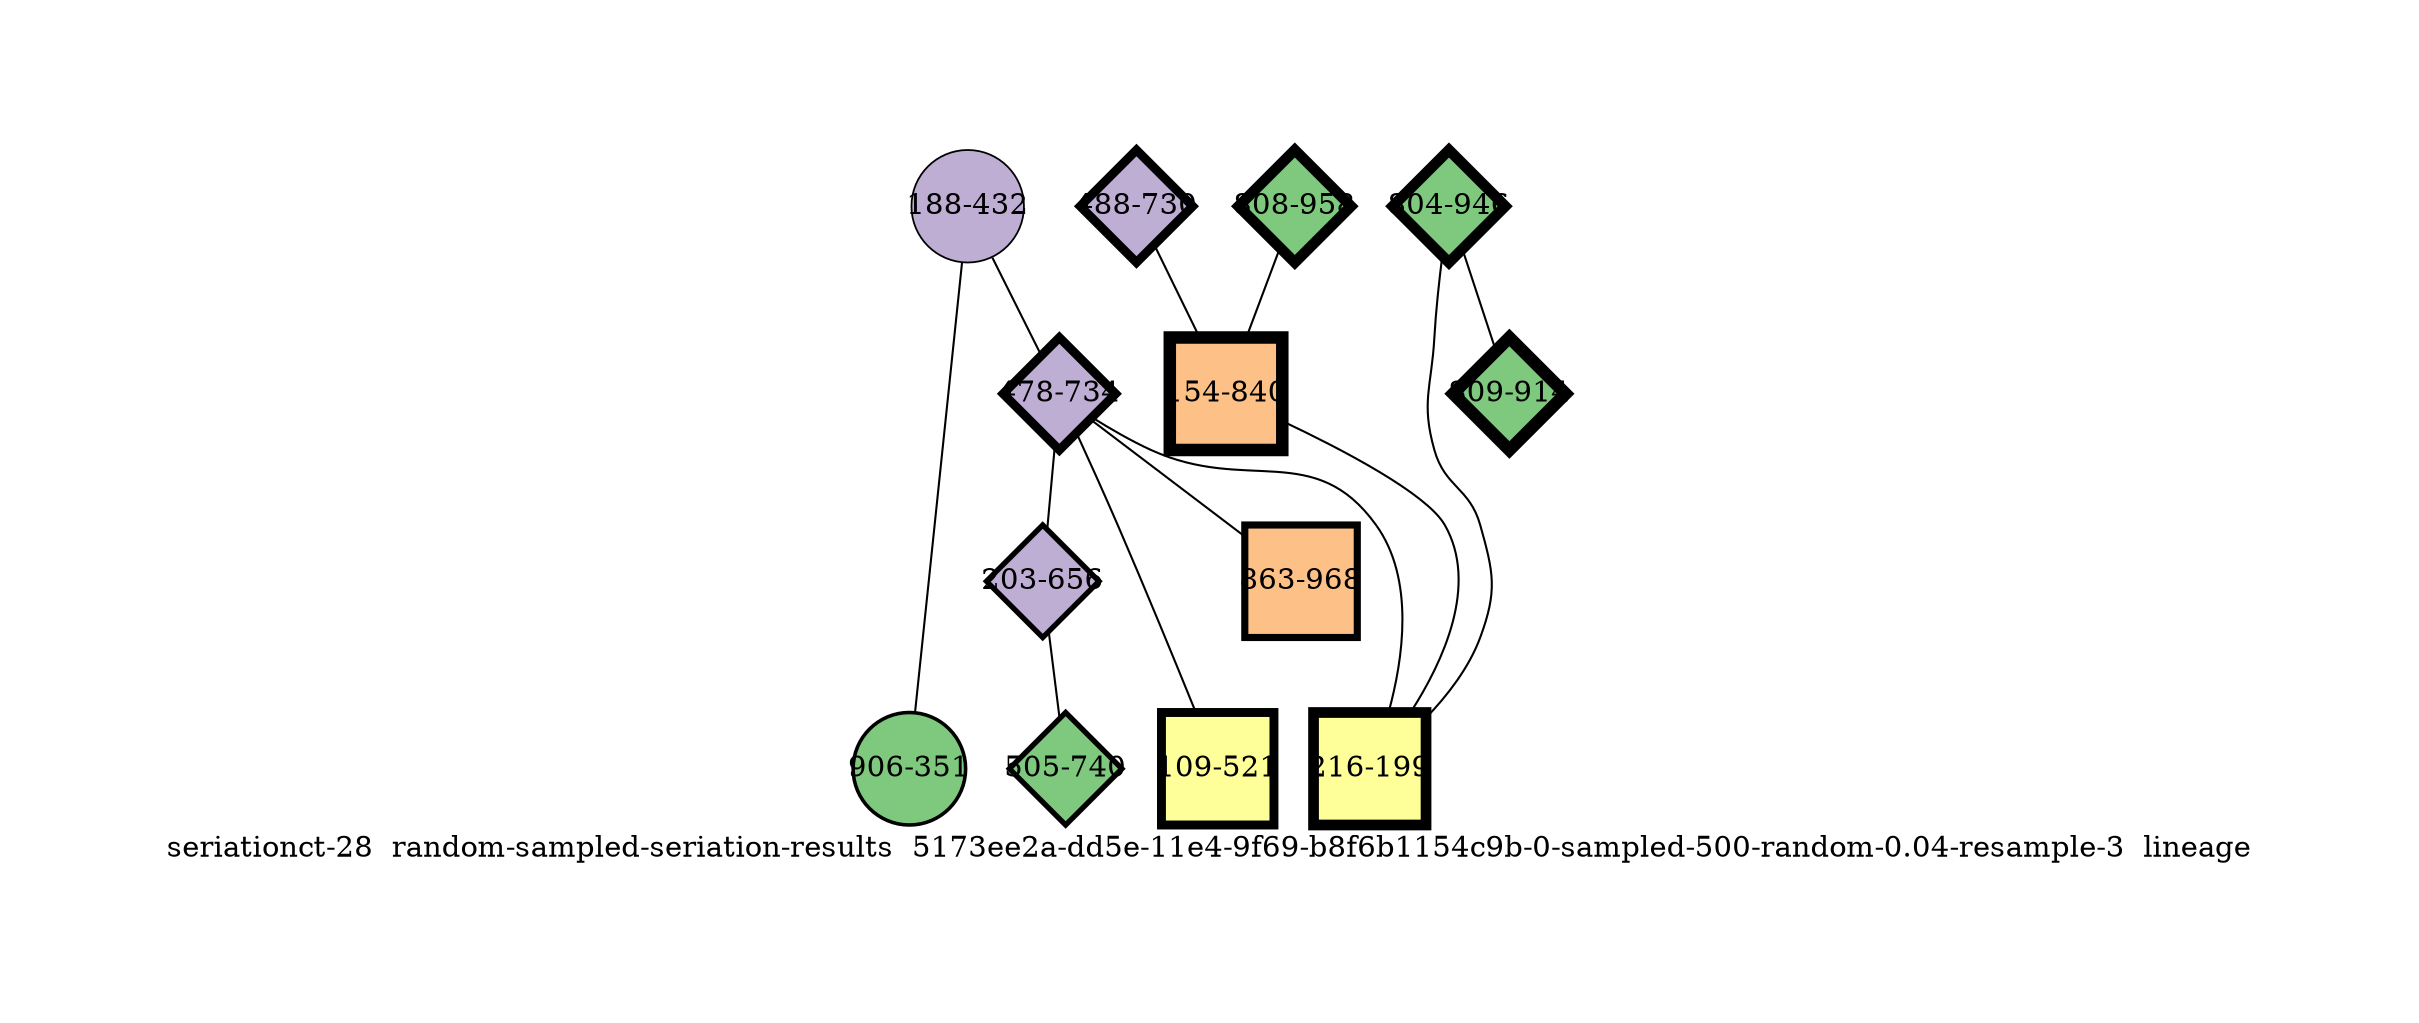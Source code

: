 strict graph "seriationct-28  random-sampled-seriation-results  5173ee2a-dd5e-11e4-9f69-b8f6b1154c9b-0-sampled-500-random-0.04-resample-3  lineage" {
labelloc=b;
ratio=auto;
pad="1.0";
label="seriationct-28  random-sampled-seriation-results  5173ee2a-dd5e-11e4-9f69-b8f6b1154c9b-0-sampled-500-random-0.04-resample-3  lineage";
node [width="0.75", style=filled, fixedsize=true, height="0.75", shape=circle, label=""];
0 [xCoordinate="730.0", appears_in_slice=5, yCoordinate="488.0", colorscheme=accent7, lineage_id=2, short_label="488-730", label="488-730", shape=diamond, cluster_id=1, fillcolor=2, size="500.0", id=0, penwidth="4.28571428571"];
1 [xCoordinate="432.0", appears_in_slice=1, yCoordinate="188.0", colorscheme=accent7, lineage_id=0, short_label="188-432", label="188-432", shape=circle, cluster_id=1, fillcolor=2, size="500.0", id=1, penwidth="0.857142857143"];
2 [xCoordinate="958.0", appears_in_slice=6, yCoordinate="808.0", colorscheme=accent7, lineage_id=2, short_label="808-958", label="808-958", shape=diamond, cluster_id=0, fillcolor=1, size="500.0", id=3, penwidth="5.14285714286"];
3 [xCoordinate="734.0", appears_in_slice=5, yCoordinate="478.0", colorscheme=accent7, lineage_id=2, short_label="478-734", label="478-734", shape=diamond, cluster_id=1, fillcolor=2, size="500.0", id=8, penwidth="4.28571428571"];
4 [xCoordinate="656.0", appears_in_slice=3, yCoordinate="203.0", colorscheme=accent7, lineage_id=2, short_label="203-656", label="203-656", shape=diamond, cluster_id=1, fillcolor=2, size="500.0", id=2, penwidth="2.57142857143"];
5 [xCoordinate="521.0", appears_in_slice=5, yCoordinate="109.0", colorscheme=accent7, lineage_id=1, short_label="109-521", label="109-521", shape=square, cluster_id=3, fillcolor=4, size="500.0", id=9, penwidth="4.28571428571"];
6 [xCoordinate="946.0", appears_in_slice=6, yCoordinate="804.0", colorscheme=accent7, lineage_id=2, short_label="804-946", label="804-946", shape=diamond, cluster_id=0, fillcolor=1, size="500.0", id=5, penwidth="5.14285714286"];
7 [xCoordinate="840.0", appears_in_slice=7, yCoordinate="154.0", colorscheme=accent7, lineage_id=1, short_label="154-840", label="154-840", shape=square, cluster_id=2, fillcolor=3, size="500.0", id=4, penwidth="6.0"];
8 [xCoordinate="351.0", appears_in_slice=2, yCoordinate="906.0", colorscheme=accent7, lineage_id=0, short_label="906-351", label="906-351", shape=circle, cluster_id=0, fillcolor=1, size="500.0", id=6, penwidth="1.71428571429"];
9 [xCoordinate="914.0", appears_in_slice=7, yCoordinate="809.0", colorscheme=accent7, lineage_id=2, short_label="809-914", label="809-914", shape=diamond, cluster_id=0, fillcolor=1, size="500.0", id=7, penwidth="6.0"];
10 [xCoordinate="968.0", appears_in_slice=4, yCoordinate="863.0", colorscheme=accent7, lineage_id=1, short_label="863-968", label="863-968", shape=square, cluster_id=2, fillcolor=3, size="500.0", id=10, penwidth="3.42857142857"];
11 [xCoordinate="199.0", appears_in_slice=6, yCoordinate="216.0", colorscheme=accent7, lineage_id=1, short_label="216-199", label="216-199", shape=square, cluster_id=3, fillcolor=4, size="500.0", id=11, penwidth="5.14285714286"];
12 [xCoordinate="740.0", appears_in_slice=3, yCoordinate="505.0", colorscheme=accent7, lineage_id=2, short_label="505-740", label="505-740", shape=diamond, cluster_id=0, fillcolor=1, size="500.0", id=12, penwidth="2.57142857143"];
0 -- 7  [inverseweight="2.76695317798", weight="0.361408356295"];
1 -- 8  [inverseweight="1.90338471501", weight="0.525379862576"];
1 -- 3  [inverseweight="2.25637650447", weight="0.443188447503"];
2 -- 7  [inverseweight="2.24203975631", weight="0.446022420961"];
3 -- 10  [inverseweight="2.41042944758", weight="0.414863833083"];
3 -- 11  [inverseweight="2.48292650881", weight="0.402750543141"];
3 -- 4  [inverseweight="2.44184408936", weight="0.409526555915"];
3 -- 5  [inverseweight="9.02403594606", weight="0.110815161418"];
4 -- 12  [inverseweight="2.36059242063", weight="0.423622473436"];
6 -- 9  [inverseweight="2.65402352392", weight="0.376786411645"];
6 -- 11  [inverseweight="15.3284834871", weight="0.0652380257212"];
7 -- 11  [inverseweight="2.13158089", weight="0.469135374919"];
}
